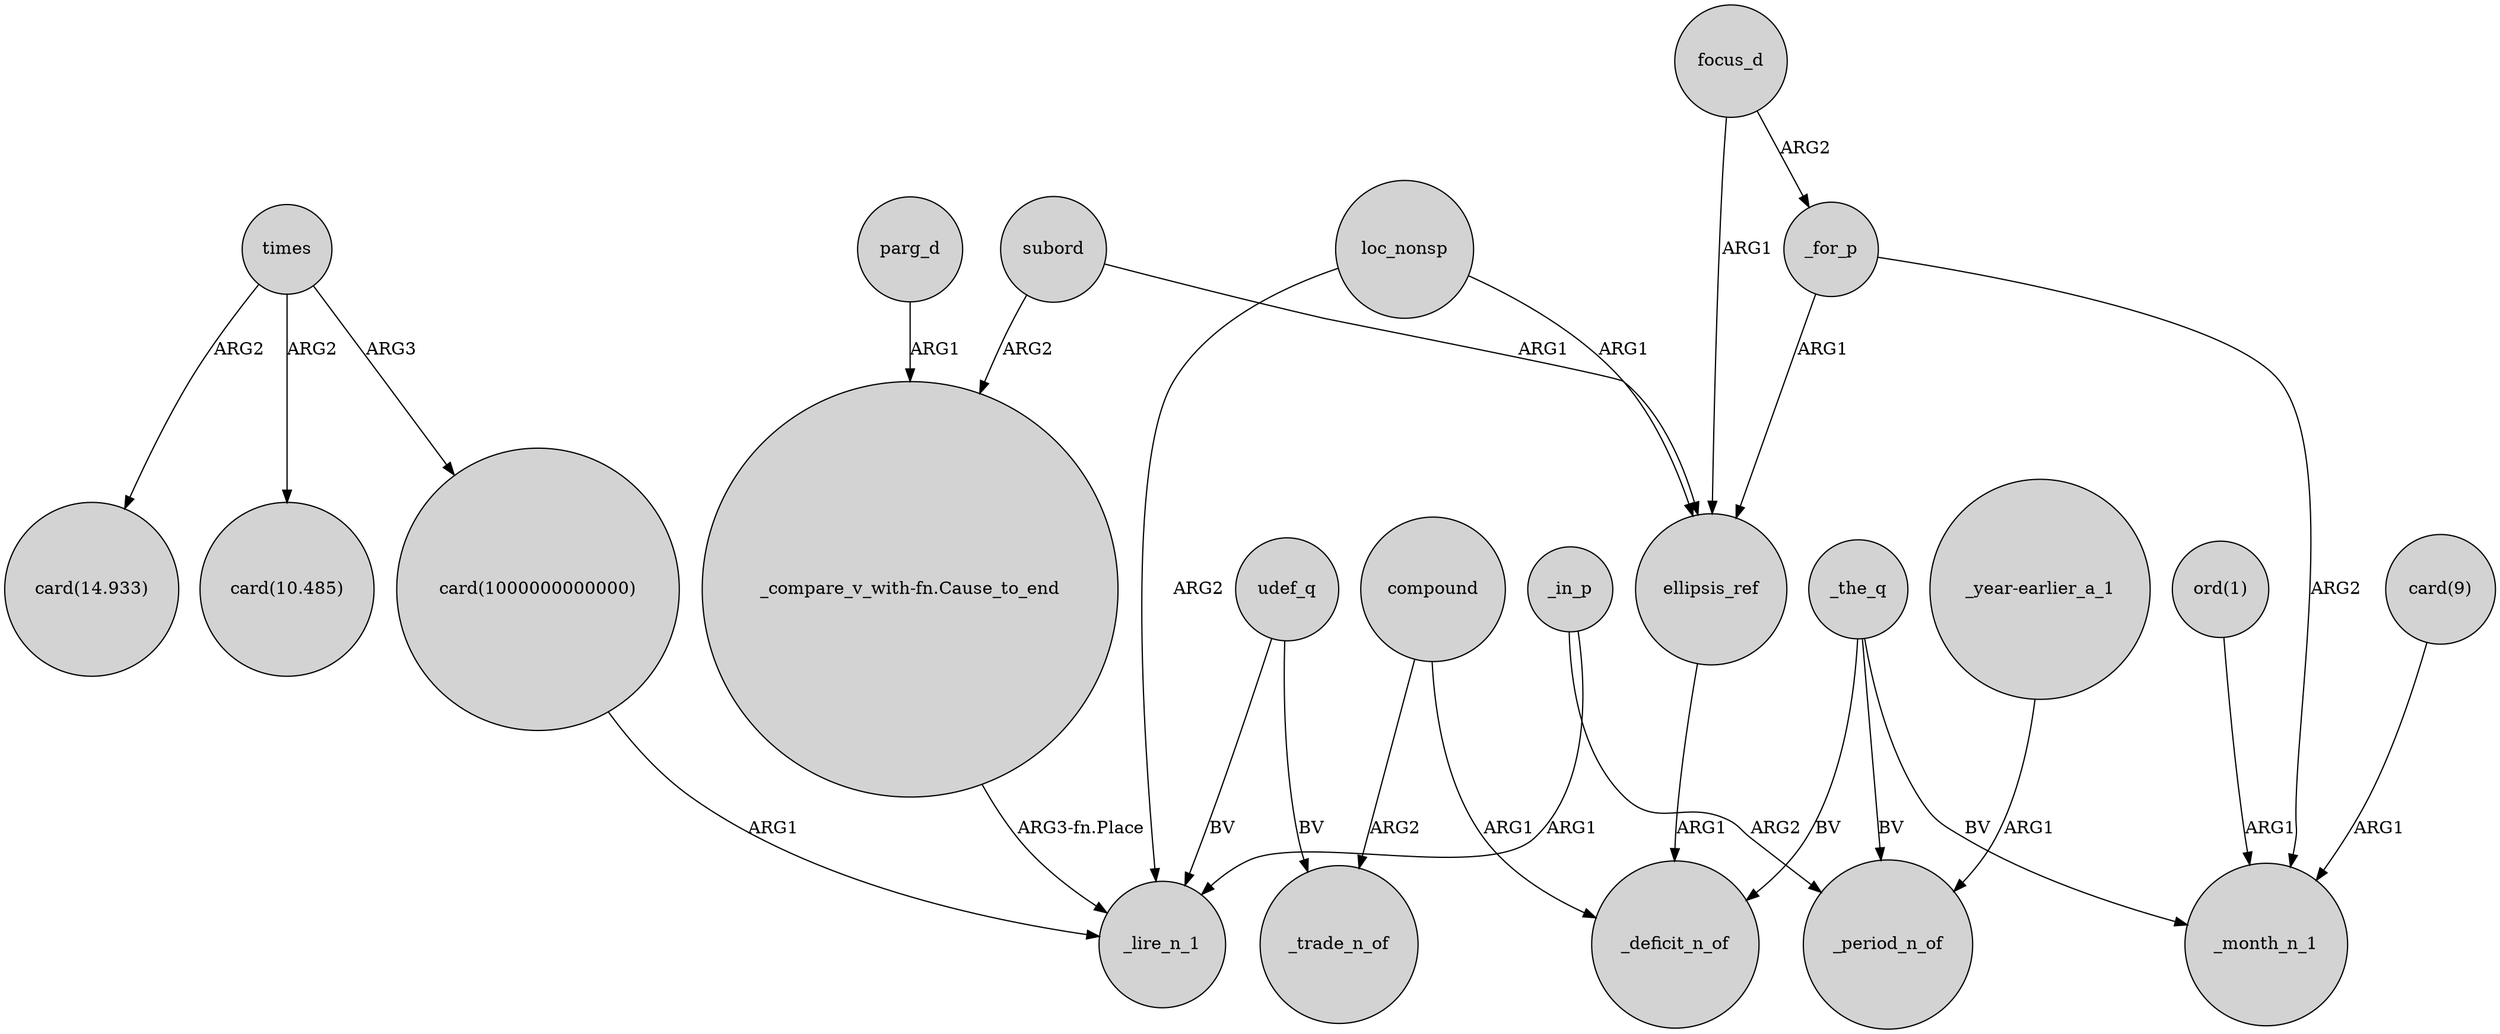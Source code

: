 digraph {
	node [shape=circle style=filled]
	_in_p -> _lire_n_1 [label=ARG1]
	times -> "card(1000000000000)" [label=ARG3]
	times -> "card(10.485)" [label=ARG2]
	"ord(1)" -> _month_n_1 [label=ARG1]
	_the_q -> _month_n_1 [label=BV]
	_in_p -> _period_n_of [label=ARG2]
	"_year-earlier_a_1" -> _period_n_of [label=ARG1]
	ellipsis_ref -> _deficit_n_of [label=ARG1]
	parg_d -> "_compare_v_with-fn.Cause_to_end" [label=ARG1]
	loc_nonsp -> ellipsis_ref [label=ARG1]
	_for_p -> ellipsis_ref [label=ARG1]
	focus_d -> ellipsis_ref [label=ARG1]
	subord -> ellipsis_ref [label=ARG1]
	"card(1000000000000)" -> _lire_n_1 [label=ARG1]
	loc_nonsp -> _lire_n_1 [label=ARG2]
	compound -> _deficit_n_of [label=ARG1]
	udef_q -> _trade_n_of [label=BV]
	subord -> "_compare_v_with-fn.Cause_to_end" [label=ARG2]
	compound -> _trade_n_of [label=ARG2]
	_the_q -> _deficit_n_of [label=BV]
	_the_q -> _period_n_of [label=BV]
	"card(9)" -> _month_n_1 [label=ARG1]
	focus_d -> _for_p [label=ARG2]
	times -> "card(14.933)" [label=ARG2]
	"_compare_v_with-fn.Cause_to_end" -> _lire_n_1 [label="ARG3-fn.Place"]
	_for_p -> _month_n_1 [label=ARG2]
	udef_q -> _lire_n_1 [label=BV]
}
